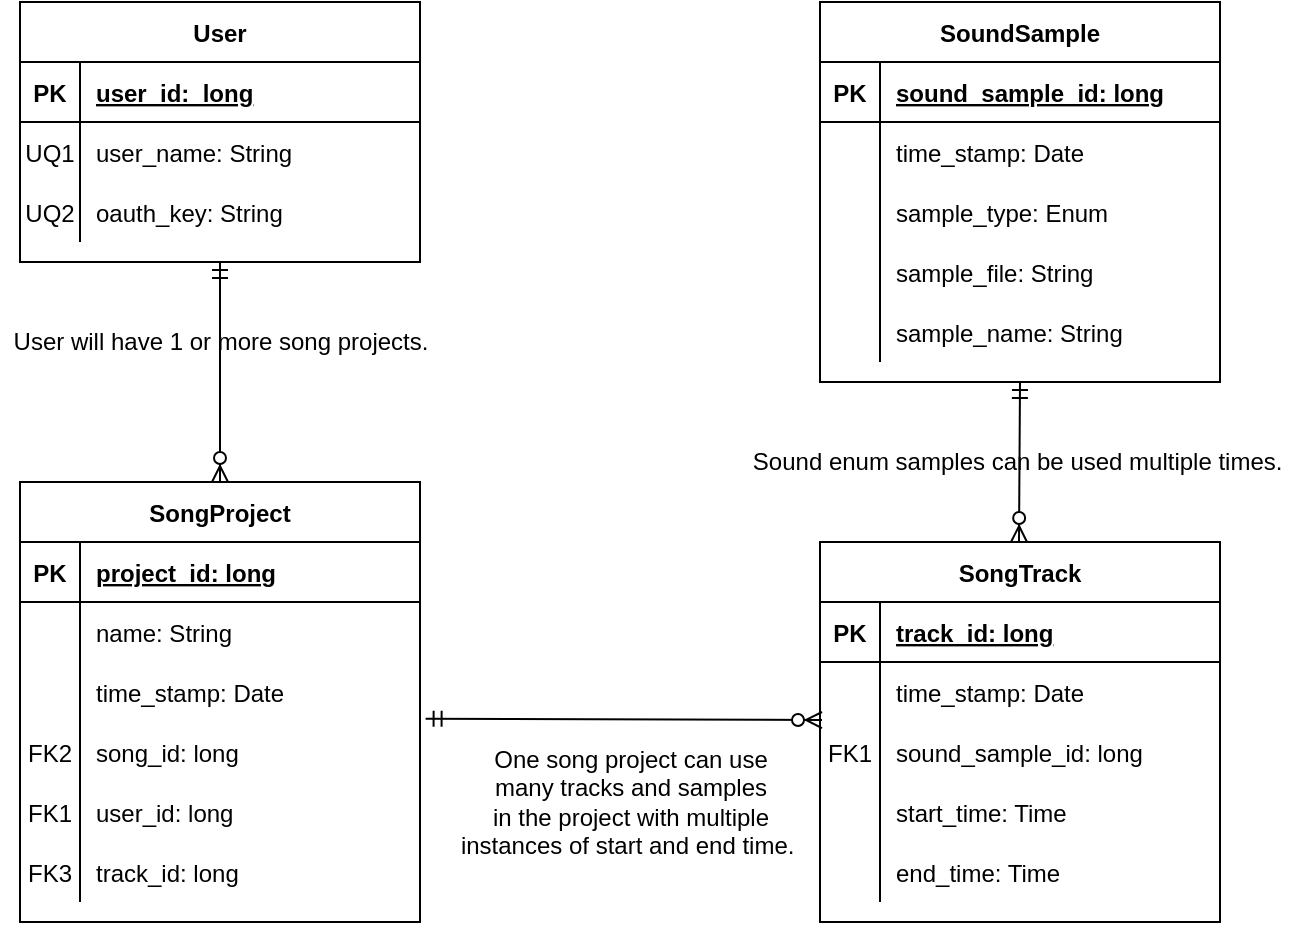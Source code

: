 <mxfile version="14.6.13" type="device"><diagram id="R2lEEEUBdFMjLlhIrx00" name="Page-1"><mxGraphModel dx="1086" dy="806" grid="1" gridSize="10" guides="1" tooltips="1" connect="1" arrows="1" fold="1" page="1" pageScale="1" pageWidth="850" pageHeight="1100" math="0" shadow="0" extFonts="Permanent Marker^https://fonts.googleapis.com/css?family=Permanent+Marker"><root><mxCell id="0"/><mxCell id="1" parent="0"/><mxCell id="C-vyLk0tnHw3VtMMgP7b-2" value="SoundSample" style="shape=table;startSize=30;container=1;collapsible=1;childLayout=tableLayout;fixedRows=1;rowLines=0;fontStyle=1;align=center;resizeLast=1;" parent="1" vertex="1"><mxGeometry x="480" y="120" width="200" height="190" as="geometry"/></mxCell><mxCell id="C-vyLk0tnHw3VtMMgP7b-3" value="" style="shape=partialRectangle;collapsible=0;dropTarget=0;pointerEvents=0;fillColor=none;points=[[0,0.5],[1,0.5]];portConstraint=eastwest;top=0;left=0;right=0;bottom=1;" parent="C-vyLk0tnHw3VtMMgP7b-2" vertex="1"><mxGeometry y="30" width="200" height="30" as="geometry"/></mxCell><mxCell id="C-vyLk0tnHw3VtMMgP7b-4" value="PK" style="shape=partialRectangle;overflow=hidden;connectable=0;fillColor=none;top=0;left=0;bottom=0;right=0;fontStyle=1;" parent="C-vyLk0tnHw3VtMMgP7b-3" vertex="1"><mxGeometry width="30" height="30" as="geometry"/></mxCell><mxCell id="C-vyLk0tnHw3VtMMgP7b-5" value="sound_sample_id: long" style="shape=partialRectangle;overflow=hidden;connectable=0;fillColor=none;top=0;left=0;bottom=0;right=0;align=left;spacingLeft=6;fontStyle=5;" parent="C-vyLk0tnHw3VtMMgP7b-3" vertex="1"><mxGeometry x="30" width="170" height="30" as="geometry"/></mxCell><mxCell id="C-vyLk0tnHw3VtMMgP7b-6" value="" style="shape=partialRectangle;collapsible=0;dropTarget=0;pointerEvents=0;fillColor=none;points=[[0,0.5],[1,0.5]];portConstraint=eastwest;top=0;left=0;right=0;bottom=0;" parent="C-vyLk0tnHw3VtMMgP7b-2" vertex="1"><mxGeometry y="60" width="200" height="30" as="geometry"/></mxCell><mxCell id="C-vyLk0tnHw3VtMMgP7b-7" value="" style="shape=partialRectangle;overflow=hidden;connectable=0;fillColor=none;top=0;left=0;bottom=0;right=0;" parent="C-vyLk0tnHw3VtMMgP7b-6" vertex="1"><mxGeometry width="30" height="30" as="geometry"/></mxCell><mxCell id="C-vyLk0tnHw3VtMMgP7b-8" value="time_stamp: Date" style="shape=partialRectangle;overflow=hidden;connectable=0;fillColor=none;top=0;left=0;bottom=0;right=0;align=left;spacingLeft=6;" parent="C-vyLk0tnHw3VtMMgP7b-6" vertex="1"><mxGeometry x="30" width="170" height="30" as="geometry"/></mxCell><mxCell id="C-vyLk0tnHw3VtMMgP7b-9" value="" style="shape=partialRectangle;collapsible=0;dropTarget=0;pointerEvents=0;fillColor=none;points=[[0,0.5],[1,0.5]];portConstraint=eastwest;top=0;left=0;right=0;bottom=0;" parent="C-vyLk0tnHw3VtMMgP7b-2" vertex="1"><mxGeometry y="90" width="200" height="30" as="geometry"/></mxCell><mxCell id="C-vyLk0tnHw3VtMMgP7b-10" value="" style="shape=partialRectangle;overflow=hidden;connectable=0;fillColor=none;top=0;left=0;bottom=0;right=0;" parent="C-vyLk0tnHw3VtMMgP7b-9" vertex="1"><mxGeometry width="30" height="30" as="geometry"/></mxCell><mxCell id="C-vyLk0tnHw3VtMMgP7b-11" value="sample_type: Enum" style="shape=partialRectangle;overflow=hidden;connectable=0;fillColor=none;top=0;left=0;bottom=0;right=0;align=left;spacingLeft=6;" parent="C-vyLk0tnHw3VtMMgP7b-9" vertex="1"><mxGeometry x="30" width="170" height="30" as="geometry"/></mxCell><mxCell id="p7n6hOxZLjQ7A7AwNIzD-4" value="" style="shape=partialRectangle;collapsible=0;dropTarget=0;pointerEvents=0;fillColor=none;points=[[0,0.5],[1,0.5]];portConstraint=eastwest;top=0;left=0;right=0;bottom=0;" parent="C-vyLk0tnHw3VtMMgP7b-2" vertex="1"><mxGeometry y="120" width="200" height="30" as="geometry"/></mxCell><mxCell id="p7n6hOxZLjQ7A7AwNIzD-5" value="" style="shape=partialRectangle;overflow=hidden;connectable=0;fillColor=none;top=0;left=0;bottom=0;right=0;" parent="p7n6hOxZLjQ7A7AwNIzD-4" vertex="1"><mxGeometry width="30" height="30" as="geometry"/></mxCell><mxCell id="p7n6hOxZLjQ7A7AwNIzD-6" value="sample_file: String" style="shape=partialRectangle;overflow=hidden;connectable=0;fillColor=none;top=0;left=0;bottom=0;right=0;align=left;spacingLeft=6;" parent="p7n6hOxZLjQ7A7AwNIzD-4" vertex="1"><mxGeometry x="30" width="170" height="30" as="geometry"/></mxCell><mxCell id="p7n6hOxZLjQ7A7AwNIzD-7" value="" style="shape=partialRectangle;collapsible=0;dropTarget=0;pointerEvents=0;fillColor=none;points=[[0,0.5],[1,0.5]];portConstraint=eastwest;top=0;left=0;right=0;bottom=0;" parent="C-vyLk0tnHw3VtMMgP7b-2" vertex="1"><mxGeometry y="150" width="200" height="30" as="geometry"/></mxCell><mxCell id="p7n6hOxZLjQ7A7AwNIzD-8" value="" style="shape=partialRectangle;overflow=hidden;connectable=0;fillColor=none;top=0;left=0;bottom=0;right=0;" parent="p7n6hOxZLjQ7A7AwNIzD-7" vertex="1"><mxGeometry width="30" height="30" as="geometry"/></mxCell><mxCell id="p7n6hOxZLjQ7A7AwNIzD-9" value="sample_name: String" style="shape=partialRectangle;overflow=hidden;connectable=0;fillColor=none;top=0;left=0;bottom=0;right=0;align=left;spacingLeft=6;" parent="p7n6hOxZLjQ7A7AwNIzD-7" vertex="1"><mxGeometry x="30" width="170" height="30" as="geometry"/></mxCell><mxCell id="C-vyLk0tnHw3VtMMgP7b-13" value="SongTrack" style="shape=table;startSize=30;container=1;collapsible=1;childLayout=tableLayout;fixedRows=1;rowLines=0;fontStyle=1;align=center;resizeLast=1;" parent="1" vertex="1"><mxGeometry x="480" y="390" width="200" height="190" as="geometry"/></mxCell><mxCell id="C-vyLk0tnHw3VtMMgP7b-14" value="" style="shape=partialRectangle;collapsible=0;dropTarget=0;pointerEvents=0;fillColor=none;points=[[0,0.5],[1,0.5]];portConstraint=eastwest;top=0;left=0;right=0;bottom=1;" parent="C-vyLk0tnHw3VtMMgP7b-13" vertex="1"><mxGeometry y="30" width="200" height="30" as="geometry"/></mxCell><mxCell id="C-vyLk0tnHw3VtMMgP7b-15" value="PK" style="shape=partialRectangle;overflow=hidden;connectable=0;fillColor=none;top=0;left=0;bottom=0;right=0;fontStyle=1;" parent="C-vyLk0tnHw3VtMMgP7b-14" vertex="1"><mxGeometry width="30" height="30" as="geometry"/></mxCell><mxCell id="C-vyLk0tnHw3VtMMgP7b-16" value="track_id: long" style="shape=partialRectangle;overflow=hidden;connectable=0;fillColor=none;top=0;left=0;bottom=0;right=0;align=left;spacingLeft=6;fontStyle=5;" parent="C-vyLk0tnHw3VtMMgP7b-14" vertex="1"><mxGeometry x="30" width="170" height="30" as="geometry"/></mxCell><mxCell id="C-vyLk0tnHw3VtMMgP7b-17" value="" style="shape=partialRectangle;collapsible=0;dropTarget=0;pointerEvents=0;fillColor=none;points=[[0,0.5],[1,0.5]];portConstraint=eastwest;top=0;left=0;right=0;bottom=0;" parent="C-vyLk0tnHw3VtMMgP7b-13" vertex="1"><mxGeometry y="60" width="200" height="30" as="geometry"/></mxCell><mxCell id="C-vyLk0tnHw3VtMMgP7b-18" value="" style="shape=partialRectangle;overflow=hidden;connectable=0;fillColor=none;top=0;left=0;bottom=0;right=0;" parent="C-vyLk0tnHw3VtMMgP7b-17" vertex="1"><mxGeometry width="30" height="30" as="geometry"/></mxCell><mxCell id="C-vyLk0tnHw3VtMMgP7b-19" value="time_stamp: Date" style="shape=partialRectangle;overflow=hidden;connectable=0;fillColor=none;top=0;left=0;bottom=0;right=0;align=left;spacingLeft=6;" parent="C-vyLk0tnHw3VtMMgP7b-17" vertex="1"><mxGeometry x="30" width="170" height="30" as="geometry"/></mxCell><mxCell id="C-vyLk0tnHw3VtMMgP7b-20" value="" style="shape=partialRectangle;collapsible=0;dropTarget=0;pointerEvents=0;fillColor=none;points=[[0,0.5],[1,0.5]];portConstraint=eastwest;top=0;left=0;right=0;bottom=0;" parent="C-vyLk0tnHw3VtMMgP7b-13" vertex="1"><mxGeometry y="90" width="200" height="30" as="geometry"/></mxCell><mxCell id="C-vyLk0tnHw3VtMMgP7b-21" value="FK1" style="shape=partialRectangle;overflow=hidden;connectable=0;fillColor=none;top=0;left=0;bottom=0;right=0;" parent="C-vyLk0tnHw3VtMMgP7b-20" vertex="1"><mxGeometry width="30" height="30" as="geometry"/></mxCell><mxCell id="C-vyLk0tnHw3VtMMgP7b-22" value="sound_sample_id: long" style="shape=partialRectangle;overflow=hidden;connectable=0;fillColor=none;top=0;left=0;bottom=0;right=0;align=left;spacingLeft=6;" parent="C-vyLk0tnHw3VtMMgP7b-20" vertex="1"><mxGeometry x="30" width="170" height="30" as="geometry"/></mxCell><mxCell id="XzRVWQddcWtQj9dWTsVF-41" value="" style="shape=partialRectangle;collapsible=0;dropTarget=0;pointerEvents=0;fillColor=none;points=[[0,0.5],[1,0.5]];portConstraint=eastwest;top=0;left=0;right=0;bottom=0;" parent="C-vyLk0tnHw3VtMMgP7b-13" vertex="1"><mxGeometry y="120" width="200" height="30" as="geometry"/></mxCell><mxCell id="XzRVWQddcWtQj9dWTsVF-42" value="" style="shape=partialRectangle;overflow=hidden;connectable=0;fillColor=none;top=0;left=0;bottom=0;right=0;" parent="XzRVWQddcWtQj9dWTsVF-41" vertex="1"><mxGeometry width="30" height="30" as="geometry"/></mxCell><mxCell id="XzRVWQddcWtQj9dWTsVF-43" value="start_time: Time" style="shape=partialRectangle;overflow=hidden;connectable=0;fillColor=none;top=0;left=0;bottom=0;right=0;align=left;spacingLeft=6;" parent="XzRVWQddcWtQj9dWTsVF-41" vertex="1"><mxGeometry x="30" width="170" height="30" as="geometry"/></mxCell><mxCell id="XzRVWQddcWtQj9dWTsVF-44" value="" style="shape=partialRectangle;collapsible=0;dropTarget=0;pointerEvents=0;fillColor=none;points=[[0,0.5],[1,0.5]];portConstraint=eastwest;top=0;left=0;right=0;bottom=0;" parent="C-vyLk0tnHw3VtMMgP7b-13" vertex="1"><mxGeometry y="150" width="200" height="30" as="geometry"/></mxCell><mxCell id="XzRVWQddcWtQj9dWTsVF-45" value="" style="shape=partialRectangle;overflow=hidden;connectable=0;fillColor=none;top=0;left=0;bottom=0;right=0;" parent="XzRVWQddcWtQj9dWTsVF-44" vertex="1"><mxGeometry width="30" height="30" as="geometry"/></mxCell><mxCell id="XzRVWQddcWtQj9dWTsVF-46" value="end_time: Time" style="shape=partialRectangle;overflow=hidden;connectable=0;fillColor=none;top=0;left=0;bottom=0;right=0;align=left;spacingLeft=6;" parent="XzRVWQddcWtQj9dWTsVF-44" vertex="1"><mxGeometry x="30" width="170" height="30" as="geometry"/></mxCell><mxCell id="C-vyLk0tnHw3VtMMgP7b-23" value="User" style="shape=table;startSize=30;container=1;collapsible=1;childLayout=tableLayout;fixedRows=1;rowLines=0;fontStyle=1;align=center;resizeLast=1;" parent="1" vertex="1"><mxGeometry x="80" y="120" width="200" height="130" as="geometry"/></mxCell><mxCell id="C-vyLk0tnHw3VtMMgP7b-24" value="" style="shape=partialRectangle;collapsible=0;dropTarget=0;pointerEvents=0;fillColor=none;points=[[0,0.5],[1,0.5]];portConstraint=eastwest;top=0;left=0;right=0;bottom=1;" parent="C-vyLk0tnHw3VtMMgP7b-23" vertex="1"><mxGeometry y="30" width="200" height="30" as="geometry"/></mxCell><mxCell id="C-vyLk0tnHw3VtMMgP7b-25" value="PK" style="shape=partialRectangle;overflow=hidden;connectable=0;fillColor=none;top=0;left=0;bottom=0;right=0;fontStyle=1;" parent="C-vyLk0tnHw3VtMMgP7b-24" vertex="1"><mxGeometry width="30" height="30" as="geometry"/></mxCell><mxCell id="C-vyLk0tnHw3VtMMgP7b-26" value="user_id:  long" style="shape=partialRectangle;overflow=hidden;connectable=0;fillColor=none;top=0;left=0;bottom=0;right=0;align=left;spacingLeft=6;fontStyle=5;" parent="C-vyLk0tnHw3VtMMgP7b-24" vertex="1"><mxGeometry x="30" width="170" height="30" as="geometry"/></mxCell><mxCell id="C-vyLk0tnHw3VtMMgP7b-27" value="" style="shape=partialRectangle;collapsible=0;dropTarget=0;pointerEvents=0;fillColor=none;points=[[0,0.5],[1,0.5]];portConstraint=eastwest;top=0;left=0;right=0;bottom=0;" parent="C-vyLk0tnHw3VtMMgP7b-23" vertex="1"><mxGeometry y="60" width="200" height="30" as="geometry"/></mxCell><mxCell id="C-vyLk0tnHw3VtMMgP7b-28" value="UQ1" style="shape=partialRectangle;overflow=hidden;connectable=0;fillColor=none;top=0;left=0;bottom=0;right=0;" parent="C-vyLk0tnHw3VtMMgP7b-27" vertex="1"><mxGeometry width="30" height="30" as="geometry"/></mxCell><mxCell id="C-vyLk0tnHw3VtMMgP7b-29" value="user_name: String" style="shape=partialRectangle;overflow=hidden;connectable=0;fillColor=none;top=0;left=0;bottom=0;right=0;align=left;spacingLeft=6;" parent="C-vyLk0tnHw3VtMMgP7b-27" vertex="1"><mxGeometry x="30" width="170" height="30" as="geometry"/></mxCell><mxCell id="2" value="" style="shape=partialRectangle;collapsible=0;dropTarget=0;pointerEvents=0;fillColor=none;points=[[0,0.5],[1,0.5]];portConstraint=eastwest;top=0;left=0;right=0;bottom=0;" parent="C-vyLk0tnHw3VtMMgP7b-23" vertex="1"><mxGeometry y="90" width="200" height="30" as="geometry"/></mxCell><mxCell id="3" value="UQ2" style="shape=partialRectangle;overflow=hidden;connectable=0;fillColor=none;top=0;left=0;bottom=0;right=0;" parent="2" vertex="1"><mxGeometry width="30" height="30" as="geometry"/></mxCell><mxCell id="4" value="oauth_key: String" style="shape=partialRectangle;overflow=hidden;connectable=0;fillColor=none;top=0;left=0;bottom=0;right=0;align=left;spacingLeft=6;" parent="2" vertex="1"><mxGeometry x="30" width="170" height="30" as="geometry"/></mxCell><mxCell id="XzRVWQddcWtQj9dWTsVF-5" value="SongProject" style="shape=table;startSize=30;container=1;collapsible=1;childLayout=tableLayout;fixedRows=1;rowLines=0;fontStyle=1;align=center;resizeLast=1;" parent="1" vertex="1"><mxGeometry x="80" y="360" width="200" height="220" as="geometry"/></mxCell><mxCell id="XzRVWQddcWtQj9dWTsVF-6" value="" style="shape=partialRectangle;collapsible=0;dropTarget=0;pointerEvents=0;fillColor=none;top=0;left=0;bottom=1;right=0;points=[[0,0.5],[1,0.5]];portConstraint=eastwest;" parent="XzRVWQddcWtQj9dWTsVF-5" vertex="1"><mxGeometry y="30" width="200" height="30" as="geometry"/></mxCell><mxCell id="XzRVWQddcWtQj9dWTsVF-7" value="PK" style="shape=partialRectangle;connectable=0;fillColor=none;top=0;left=0;bottom=0;right=0;fontStyle=1;overflow=hidden;" parent="XzRVWQddcWtQj9dWTsVF-6" vertex="1"><mxGeometry width="30" height="30" as="geometry"/></mxCell><mxCell id="XzRVWQddcWtQj9dWTsVF-8" value="project_id: long" style="shape=partialRectangle;connectable=0;fillColor=none;top=0;left=0;bottom=0;right=0;align=left;spacingLeft=6;fontStyle=5;overflow=hidden;" parent="XzRVWQddcWtQj9dWTsVF-6" vertex="1"><mxGeometry x="30" width="170" height="30" as="geometry"/></mxCell><mxCell id="XzRVWQddcWtQj9dWTsVF-15" value="" style="shape=partialRectangle;collapsible=0;dropTarget=0;pointerEvents=0;fillColor=none;top=0;left=0;bottom=0;right=0;points=[[0,0.5],[1,0.5]];portConstraint=eastwest;" parent="XzRVWQddcWtQj9dWTsVF-5" vertex="1"><mxGeometry y="60" width="200" height="30" as="geometry"/></mxCell><mxCell id="XzRVWQddcWtQj9dWTsVF-16" value="" style="shape=partialRectangle;connectable=0;fillColor=none;top=0;left=0;bottom=0;right=0;editable=1;overflow=hidden;" parent="XzRVWQddcWtQj9dWTsVF-15" vertex="1"><mxGeometry width="30" height="30" as="geometry"/></mxCell><mxCell id="XzRVWQddcWtQj9dWTsVF-17" value="name: String" style="shape=partialRectangle;connectable=0;fillColor=none;top=0;left=0;bottom=0;right=0;align=left;spacingLeft=6;overflow=hidden;" parent="XzRVWQddcWtQj9dWTsVF-15" vertex="1"><mxGeometry x="30" width="170" height="30" as="geometry"/></mxCell><mxCell id="XzRVWQddcWtQj9dWTsVF-9" value="" style="shape=partialRectangle;collapsible=0;dropTarget=0;pointerEvents=0;fillColor=none;top=0;left=0;bottom=0;right=0;points=[[0,0.5],[1,0.5]];portConstraint=eastwest;" parent="XzRVWQddcWtQj9dWTsVF-5" vertex="1"><mxGeometry y="90" width="200" height="30" as="geometry"/></mxCell><mxCell id="XzRVWQddcWtQj9dWTsVF-10" value="" style="shape=partialRectangle;connectable=0;fillColor=none;top=0;left=0;bottom=0;right=0;editable=1;overflow=hidden;" parent="XzRVWQddcWtQj9dWTsVF-9" vertex="1"><mxGeometry width="30" height="30" as="geometry"/></mxCell><mxCell id="XzRVWQddcWtQj9dWTsVF-11" value="time_stamp: Date" style="shape=partialRectangle;connectable=0;fillColor=none;top=0;left=0;bottom=0;right=0;align=left;spacingLeft=6;overflow=hidden;" parent="XzRVWQddcWtQj9dWTsVF-9" vertex="1"><mxGeometry x="30" width="170" height="30" as="geometry"/></mxCell><mxCell id="XzRVWQddcWtQj9dWTsVF-27" value="" style="shape=partialRectangle;collapsible=0;dropTarget=0;pointerEvents=0;fillColor=none;top=0;left=0;bottom=0;right=0;points=[[0,0.5],[1,0.5]];portConstraint=eastwest;" parent="XzRVWQddcWtQj9dWTsVF-5" vertex="1"><mxGeometry y="120" width="200" height="30" as="geometry"/></mxCell><mxCell id="XzRVWQddcWtQj9dWTsVF-28" value="FK2" style="shape=partialRectangle;connectable=0;fillColor=none;top=0;left=0;bottom=0;right=0;editable=1;overflow=hidden;" parent="XzRVWQddcWtQj9dWTsVF-27" vertex="1"><mxGeometry width="30" height="30" as="geometry"/></mxCell><mxCell id="XzRVWQddcWtQj9dWTsVF-29" value="song_id: long" style="shape=partialRectangle;connectable=0;fillColor=none;top=0;left=0;bottom=0;right=0;align=left;spacingLeft=6;overflow=hidden;" parent="XzRVWQddcWtQj9dWTsVF-27" vertex="1"><mxGeometry x="30" width="170" height="30" as="geometry"/></mxCell><mxCell id="XzRVWQddcWtQj9dWTsVF-31" value="" style="shape=partialRectangle;collapsible=0;dropTarget=0;pointerEvents=0;fillColor=none;top=0;left=0;bottom=0;right=0;points=[[0,0.5],[1,0.5]];portConstraint=eastwest;" parent="XzRVWQddcWtQj9dWTsVF-5" vertex="1"><mxGeometry y="150" width="200" height="30" as="geometry"/></mxCell><mxCell id="XzRVWQddcWtQj9dWTsVF-32" value="FK1" style="shape=partialRectangle;connectable=0;fillColor=none;top=0;left=0;bottom=0;right=0;editable=1;overflow=hidden;" parent="XzRVWQddcWtQj9dWTsVF-31" vertex="1"><mxGeometry width="30" height="30" as="geometry"/></mxCell><mxCell id="XzRVWQddcWtQj9dWTsVF-33" value="user_id: long" style="shape=partialRectangle;connectable=0;fillColor=none;top=0;left=0;bottom=0;right=0;align=left;spacingLeft=6;overflow=hidden;" parent="XzRVWQddcWtQj9dWTsVF-31" vertex="1"><mxGeometry x="30" width="170" height="30" as="geometry"/></mxCell><mxCell id="Pid6TMDYZhzoslk2msFJ-4" value="" style="shape=partialRectangle;collapsible=0;dropTarget=0;pointerEvents=0;fillColor=none;top=0;left=0;bottom=0;right=0;points=[[0,0.5],[1,0.5]];portConstraint=eastwest;" parent="XzRVWQddcWtQj9dWTsVF-5" vertex="1"><mxGeometry y="180" width="200" height="30" as="geometry"/></mxCell><mxCell id="Pid6TMDYZhzoslk2msFJ-5" value="FK3" style="shape=partialRectangle;connectable=0;fillColor=none;top=0;left=0;bottom=0;right=0;editable=1;overflow=hidden;" parent="Pid6TMDYZhzoslk2msFJ-4" vertex="1"><mxGeometry width="30" height="30" as="geometry"/></mxCell><mxCell id="Pid6TMDYZhzoslk2msFJ-6" value="track_id: long" style="shape=partialRectangle;connectable=0;fillColor=none;top=0;left=0;bottom=0;right=0;align=left;spacingLeft=6;overflow=hidden;" parent="Pid6TMDYZhzoslk2msFJ-4" vertex="1"><mxGeometry x="30" width="170" height="30" as="geometry"/></mxCell><mxCell id="XzRVWQddcWtQj9dWTsVF-34" value="" style="fontSize=12;html=1;endArrow=ERzeroToMany;startArrow=ERmandOne;endFill=1;exitX=0.5;exitY=1;exitDx=0;exitDy=0;" parent="1" source="C-vyLk0tnHw3VtMMgP7b-23" target="XzRVWQddcWtQj9dWTsVF-5" edge="1"><mxGeometry width="100" height="100" relative="1" as="geometry"><mxPoint x="210" y="220" as="sourcePoint"/><mxPoint x="470" y="330" as="targetPoint"/></mxGeometry></mxCell><mxCell id="XzRVWQddcWtQj9dWTsVF-47" value="" style="fontSize=12;html=1;endArrow=ERzeroToMany;startArrow=ERmandOne;" parent="1" edge="1"><mxGeometry width="100" height="100" relative="1" as="geometry"><mxPoint x="580" y="310" as="sourcePoint"/><mxPoint x="579.5" y="390" as="targetPoint"/></mxGeometry></mxCell><mxCell id="XzRVWQddcWtQj9dWTsVF-48" value="" style="fontSize=12;html=1;endArrow=ERzeroToMany;startArrow=ERmandOne;exitX=1.014;exitY=-0.056;exitDx=0;exitDy=0;exitPerimeter=0;entryX=0.005;entryY=0.967;entryDx=0;entryDy=0;entryPerimeter=0;" parent="1" source="XzRVWQddcWtQj9dWTsVF-27" target="C-vyLk0tnHw3VtMMgP7b-17" edge="1"><mxGeometry width="100" height="100" relative="1" as="geometry"><mxPoint x="380" y="460" as="sourcePoint"/><mxPoint x="380" y="567" as="targetPoint"/></mxGeometry></mxCell><mxCell id="XzRVWQddcWtQj9dWTsVF-49" value="User will have 1 or more song projects." style="text;html=1;align=center;verticalAlign=middle;resizable=0;points=[];autosize=1;strokeColor=none;" parent="1" vertex="1"><mxGeometry x="70" y="280" width="220" height="20" as="geometry"/></mxCell><mxCell id="XzRVWQddcWtQj9dWTsVF-52" value="One song project can use &lt;br&gt;many tracks and samples &lt;br&gt;in the project with multiple &lt;br&gt;instances of start and end time.&amp;nbsp;" style="text;html=1;align=center;verticalAlign=middle;resizable=0;points=[];autosize=1;strokeColor=none;" parent="1" vertex="1"><mxGeometry x="290" y="490" width="190" height="60" as="geometry"/></mxCell><mxCell id="XzRVWQddcWtQj9dWTsVF-53" value="Sound enum samples can be used multiple times.&amp;nbsp;" style="text;html=1;align=center;verticalAlign=middle;resizable=0;points=[];autosize=1;strokeColor=none;" parent="1" vertex="1"><mxGeometry x="440" y="340" width="280" height="20" as="geometry"/></mxCell></root></mxGraphModel></diagram></mxfile>